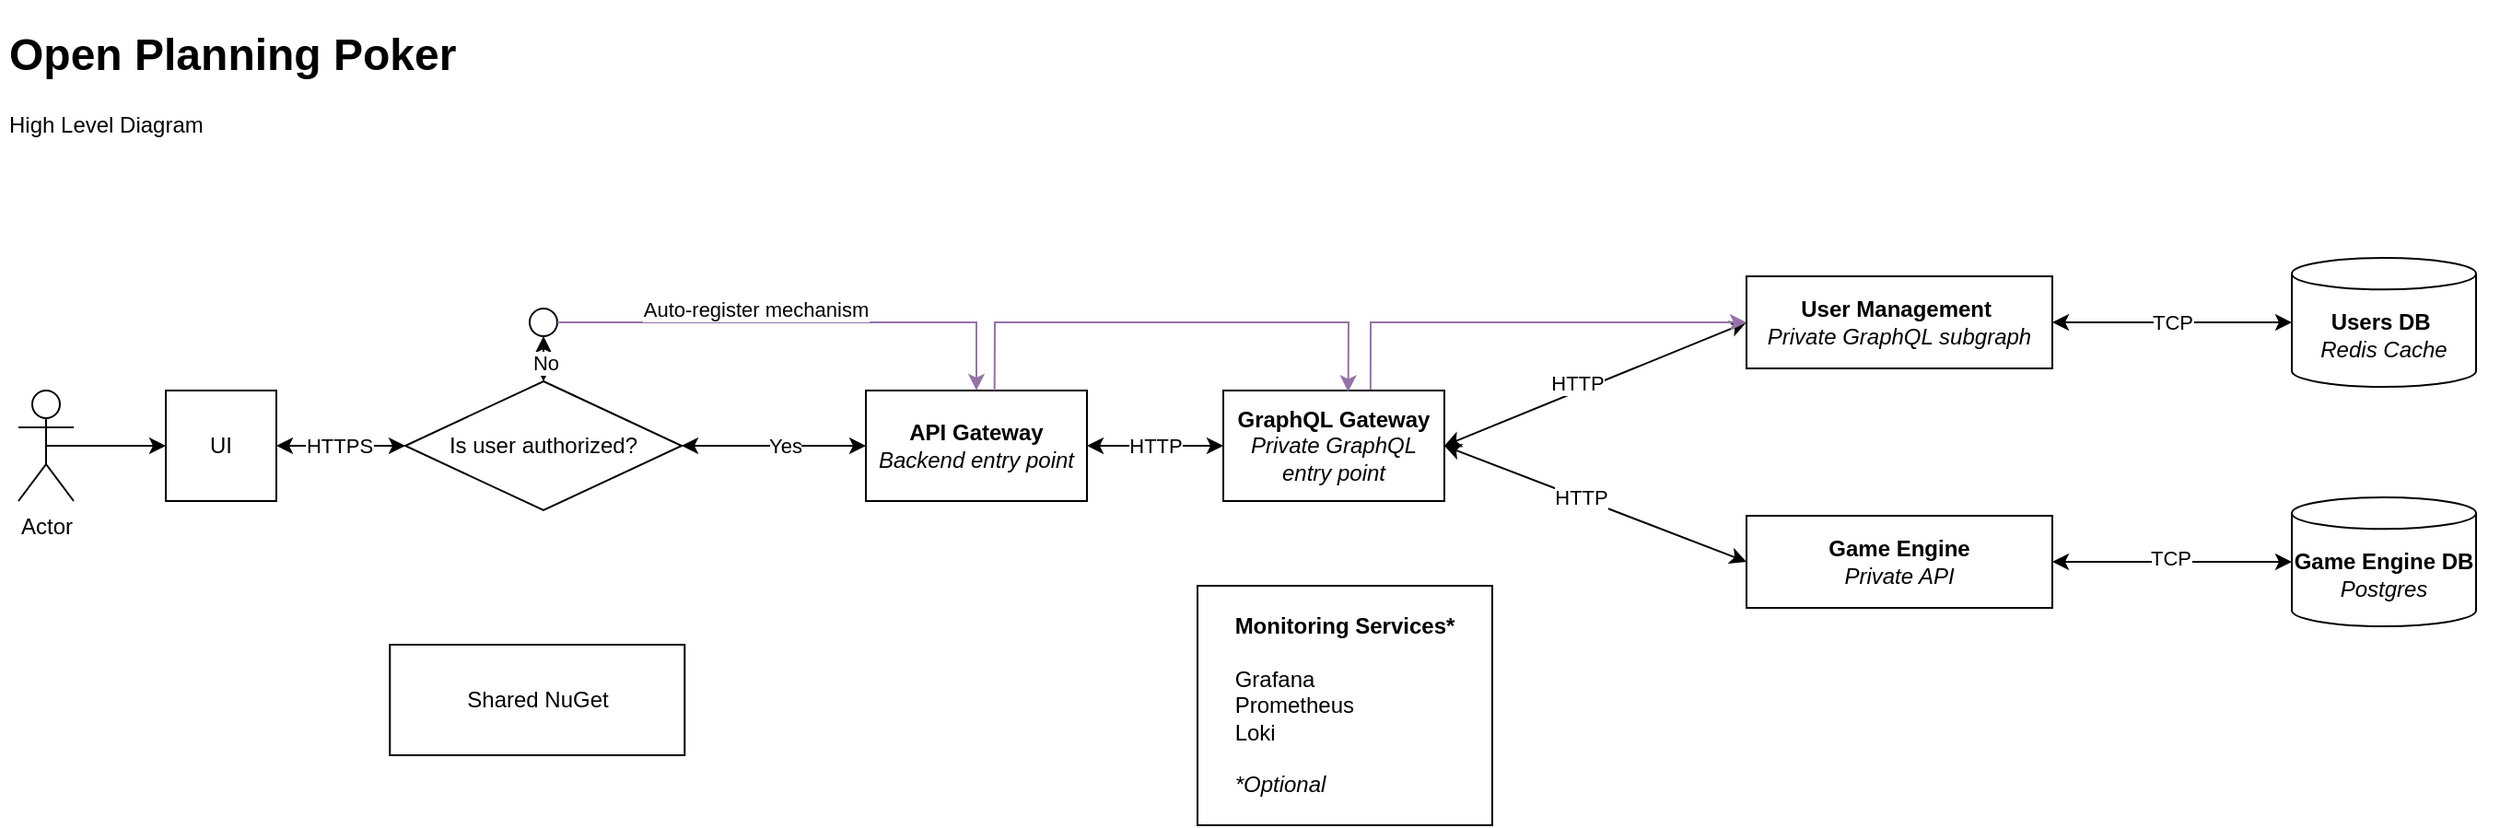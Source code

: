 <mxfile version="26.1.3" pages="2">
  <diagram name="Page-1" id="QhPXg4zBxwWzynY8xCOE">
    <mxGraphModel dx="1537" dy="1403" grid="1" gridSize="10" guides="1" tooltips="1" connect="1" arrows="1" fold="1" page="1" pageScale="1" pageWidth="827" pageHeight="1169" math="0" shadow="0">
      <root>
        <mxCell id="0" />
        <mxCell id="1" parent="0" />
        <mxCell id="imvRir25ofhaOeGn623g-1" value="Actor" style="shape=umlActor;verticalLabelPosition=bottom;verticalAlign=top;html=1;outlineConnect=0;" vertex="1" parent="1">
          <mxGeometry x="30" y="212" width="30" height="60" as="geometry" />
        </mxCell>
        <mxCell id="imvRir25ofhaOeGn623g-2" value="" style="endArrow=classic;html=1;rounded=0;entryX=0;entryY=0.5;entryDx=0;entryDy=0;exitX=0.5;exitY=0.5;exitDx=0;exitDy=0;exitPerimeter=0;" edge="1" parent="1" source="imvRir25ofhaOeGn623g-1" target="imvRir25ofhaOeGn623g-39">
          <mxGeometry width="50" height="50" relative="1" as="geometry">
            <mxPoint x="70" y="242" as="sourcePoint" />
            <mxPoint x="50" y="242" as="targetPoint" />
          </mxGeometry>
        </mxCell>
        <mxCell id="imvRir25ofhaOeGn623g-3" value="Is user authorized?" style="rhombus;whiteSpace=wrap;html=1;" vertex="1" parent="1">
          <mxGeometry x="240" y="207" width="150" height="70" as="geometry" />
        </mxCell>
        <mxCell id="imvRir25ofhaOeGn623g-4" value="" style="endArrow=classic;startArrow=classic;html=1;rounded=0;exitX=0.5;exitY=1;exitDx=0;exitDy=0;entryX=0.5;entryY=0;entryDx=0;entryDy=0;" edge="1" parent="1" source="imvRir25ofhaOeGn623g-19" target="imvRir25ofhaOeGn623g-3">
          <mxGeometry width="50" height="50" relative="1" as="geometry">
            <mxPoint x="315" y="162" as="sourcePoint" />
            <mxPoint x="350" y="190" as="targetPoint" />
          </mxGeometry>
        </mxCell>
        <mxCell id="imvRir25ofhaOeGn623g-5" value="No" style="edgeLabel;html=1;align=center;verticalAlign=middle;resizable=0;points=[];" vertex="1" connectable="0" parent="imvRir25ofhaOeGn623g-4">
          <mxGeometry x="-0.226" y="1" relative="1" as="geometry">
            <mxPoint y="5" as="offset" />
          </mxGeometry>
        </mxCell>
        <mxCell id="imvRir25ofhaOeGn623g-6" value="" style="endArrow=classic;startArrow=classic;html=1;rounded=0;exitX=1;exitY=0.5;exitDx=0;exitDy=0;entryX=0;entryY=0.5;entryDx=0;entryDy=0;" edge="1" parent="1" source="imvRir25ofhaOeGn623g-39" target="imvRir25ofhaOeGn623g-3">
          <mxGeometry width="50" height="50" relative="1" as="geometry">
            <mxPoint x="190" y="242" as="sourcePoint" />
            <mxPoint x="240" y="192" as="targetPoint" />
          </mxGeometry>
        </mxCell>
        <mxCell id="imvRir25ofhaOeGn623g-7" value="HTTPS" style="edgeLabel;html=1;align=center;verticalAlign=middle;resizable=0;points=[];" vertex="1" connectable="0" parent="imvRir25ofhaOeGn623g-6">
          <mxGeometry x="-0.241" y="-3" relative="1" as="geometry">
            <mxPoint x="7" y="-3" as="offset" />
          </mxGeometry>
        </mxCell>
        <mxCell id="imvRir25ofhaOeGn623g-8" value="" style="endArrow=classic;startArrow=classic;html=1;rounded=0;exitX=1;exitY=0.5;exitDx=0;exitDy=0;entryX=0;entryY=0.5;entryDx=0;entryDy=0;" edge="1" parent="1" source="imvRir25ofhaOeGn623g-3" target="imvRir25ofhaOeGn623g-46">
          <mxGeometry width="50" height="50" relative="1" as="geometry">
            <mxPoint x="300" y="282" as="sourcePoint" />
            <mxPoint x="520" y="242" as="targetPoint" />
          </mxGeometry>
        </mxCell>
        <mxCell id="imvRir25ofhaOeGn623g-9" value="Yes" style="edgeLabel;html=1;align=center;verticalAlign=middle;resizable=0;points=[];" vertex="1" connectable="0" parent="imvRir25ofhaOeGn623g-8">
          <mxGeometry x="-0.276" relative="1" as="geometry">
            <mxPoint x="20" as="offset" />
          </mxGeometry>
        </mxCell>
        <mxCell id="imvRir25ofhaOeGn623g-10" value="" style="endArrow=classic;startArrow=classic;html=1;rounded=0;exitX=1;exitY=0.5;exitDx=0;exitDy=0;entryX=0;entryY=0.5;entryDx=0;entryDy=0;" edge="1" parent="1" source="imvRir25ofhaOeGn623g-36" target="imvRir25ofhaOeGn623g-33">
          <mxGeometry width="50" height="50" relative="1" as="geometry">
            <mxPoint x="911" y="242.0" as="sourcePoint" />
            <mxPoint x="941" y="162" as="targetPoint" />
          </mxGeometry>
        </mxCell>
        <mxCell id="imvRir25ofhaOeGn623g-11" value="HTTP" style="edgeLabel;html=1;align=center;verticalAlign=middle;resizable=0;points=[];" vertex="1" connectable="0" parent="imvRir25ofhaOeGn623g-10">
          <mxGeometry x="-0.129" relative="1" as="geometry">
            <mxPoint y="-5" as="offset" />
          </mxGeometry>
        </mxCell>
        <mxCell id="imvRir25ofhaOeGn623g-12" value="" style="endArrow=classic;startArrow=classic;html=1;rounded=0;entryX=0;entryY=0.5;entryDx=0;entryDy=0;exitX=1;exitY=0.5;exitDx=0;exitDy=0;" edge="1" parent="1" source="imvRir25ofhaOeGn623g-36" target="imvRir25ofhaOeGn623g-30">
          <mxGeometry width="50" height="50" relative="1" as="geometry">
            <mxPoint x="911" y="242" as="sourcePoint" />
            <mxPoint x="978" y="177" as="targetPoint" />
          </mxGeometry>
        </mxCell>
        <mxCell id="imvRir25ofhaOeGn623g-13" value="HTTP" style="edgeLabel;html=1;align=center;verticalAlign=middle;resizable=0;points=[];" vertex="1" connectable="0" parent="imvRir25ofhaOeGn623g-12">
          <mxGeometry x="-0.132" relative="1" as="geometry">
            <mxPoint x="3" as="offset" />
          </mxGeometry>
        </mxCell>
        <mxCell id="imvRir25ofhaOeGn623g-14" value="" style="endArrow=classic;startArrow=classic;html=1;rounded=0;exitX=1;exitY=0.5;exitDx=0;exitDy=0;entryX=0;entryY=0.5;entryDx=0;entryDy=0;entryPerimeter=0;" edge="1" parent="1" source="imvRir25ofhaOeGn623g-33" target="imvRir25ofhaOeGn623g-24">
          <mxGeometry width="50" height="50" relative="1" as="geometry">
            <mxPoint x="1104" y="180" as="sourcePoint" />
            <mxPoint x="1144" y="175" as="targetPoint" />
          </mxGeometry>
        </mxCell>
        <mxCell id="imvRir25ofhaOeGn623g-15" value="TCP" style="edgeLabel;html=1;align=center;verticalAlign=middle;resizable=0;points=[];" vertex="1" connectable="0" parent="imvRir25ofhaOeGn623g-14">
          <mxGeometry x="0.003" relative="1" as="geometry">
            <mxPoint as="offset" />
          </mxGeometry>
        </mxCell>
        <mxCell id="imvRir25ofhaOeGn623g-16" value="" style="endArrow=classic;startArrow=classic;html=1;rounded=0;exitX=1;exitY=0.5;exitDx=0;exitDy=0;entryX=0;entryY=0.5;entryDx=0;entryDy=0;entryPerimeter=0;" edge="1" parent="1" source="imvRir25ofhaOeGn623g-30" target="imvRir25ofhaOeGn623g-27">
          <mxGeometry width="50" height="50" relative="1" as="geometry">
            <mxPoint x="1028" y="145.0" as="sourcePoint" />
            <mxPoint x="1020" y="170.0" as="targetPoint" />
          </mxGeometry>
        </mxCell>
        <mxCell id="imvRir25ofhaOeGn623g-17" value="TCP" style="edgeLabel;html=1;align=center;verticalAlign=middle;resizable=0;points=[];" vertex="1" connectable="0" parent="imvRir25ofhaOeGn623g-16">
          <mxGeometry x="-0.015" y="2" relative="1" as="geometry">
            <mxPoint as="offset" />
          </mxGeometry>
        </mxCell>
        <mxCell id="imvRir25ofhaOeGn623g-18" value="&lt;h1&gt;Open Planning Poker&lt;/h1&gt;&lt;p&gt;High Level Diagram&lt;/p&gt;" style="text;html=1;strokeColor=none;fillColor=none;spacing=5;spacingTop=-20;whiteSpace=wrap;overflow=hidden;rounded=0;" vertex="1" parent="1">
          <mxGeometry x="20" y="10" width="280" height="120" as="geometry" />
        </mxCell>
        <mxCell id="imvRir25ofhaOeGn623g-19" value="" style="ellipse;whiteSpace=wrap;html=1;aspect=fixed;" vertex="1" parent="1">
          <mxGeometry x="307.5" y="167.5" width="15" height="15" as="geometry" />
        </mxCell>
        <mxCell id="imvRir25ofhaOeGn623g-20" value="" style="endArrow=classic;html=1;rounded=0;exitX=1;exitY=0.5;exitDx=0;exitDy=0;fillColor=#e1d5e7;strokeColor=#9673a6;entryX=0.5;entryY=0;entryDx=0;entryDy=0;" edge="1" parent="1" source="imvRir25ofhaOeGn623g-19" target="imvRir25ofhaOeGn623g-46">
          <mxGeometry width="50" height="50" relative="1" as="geometry">
            <mxPoint x="730" y="220" as="sourcePoint" />
            <mxPoint x="580" y="210" as="targetPoint" />
            <Array as="points">
              <mxPoint x="550" y="175" />
            </Array>
          </mxGeometry>
        </mxCell>
        <mxCell id="imvRir25ofhaOeGn623g-21" value="Auto-register mechanism" style="edgeLabel;html=1;align=center;verticalAlign=middle;resizable=0;points=[];" vertex="1" connectable="0" parent="imvRir25ofhaOeGn623g-20">
          <mxGeometry x="-0.439" relative="1" as="geometry">
            <mxPoint x="33" y="-7" as="offset" />
          </mxGeometry>
        </mxCell>
        <mxCell id="imvRir25ofhaOeGn623g-22" value="" style="endArrow=classic;html=1;rounded=0;entryX=0;entryY=0.5;entryDx=0;entryDy=0;exitX=0.666;exitY=-0.003;exitDx=0;exitDy=0;exitPerimeter=0;fillColor=#e1d5e7;strokeColor=#9673a6;" edge="1" parent="1" source="imvRir25ofhaOeGn623g-36" target="imvRir25ofhaOeGn623g-33">
          <mxGeometry width="50" height="50" relative="1" as="geometry">
            <mxPoint x="764" y="207" as="sourcePoint" />
            <mxPoint x="968" y="182" as="targetPoint" />
            <Array as="points">
              <mxPoint x="764" y="175" />
            </Array>
          </mxGeometry>
        </mxCell>
        <mxCell id="imvRir25ofhaOeGn623g-23" value="" style="group" vertex="1" connectable="0" parent="1">
          <mxGeometry x="1264" y="140" width="112" height="70" as="geometry" />
        </mxCell>
        <mxCell id="imvRir25ofhaOeGn623g-24" value="&lt;b&gt;Users DB&amp;nbsp;&lt;br&gt;&lt;/b&gt;&lt;i&gt;Redis Cache&lt;/i&gt;" style="shape=cylinder3;whiteSpace=wrap;html=1;boundedLbl=1;backgroundOutline=1;size=8.582;" vertex="1" parent="imvRir25ofhaOeGn623g-23">
          <mxGeometry width="100" height="70" as="geometry" />
        </mxCell>
        <mxCell id="imvRir25ofhaOeGn623g-25" value="" style="shape=image;verticalLabelPosition=bottom;labelBackgroundColor=default;verticalAlign=top;aspect=fixed;imageAspect=0;image=https://cdn.icon-icons.com/icons2/2407/PNG/512/docker_icon_146192.png;" vertex="1" parent="imvRir25ofhaOeGn623g-23">
          <mxGeometry x="90" y="48" width="22" height="22" as="geometry" />
        </mxCell>
        <mxCell id="imvRir25ofhaOeGn623g-26" value="" style="group" vertex="1" connectable="0" parent="1">
          <mxGeometry x="1264" y="270" width="112" height="70" as="geometry" />
        </mxCell>
        <mxCell id="imvRir25ofhaOeGn623g-27" value="&lt;b&gt;Game Engine DB&lt;br&gt;&lt;/b&gt;&lt;i&gt;Postgres&lt;/i&gt;" style="shape=cylinder3;whiteSpace=wrap;html=1;boundedLbl=1;backgroundOutline=1;size=8.582;" vertex="1" parent="imvRir25ofhaOeGn623g-26">
          <mxGeometry width="100" height="70" as="geometry" />
        </mxCell>
        <mxCell id="imvRir25ofhaOeGn623g-28" value="" style="shape=image;verticalLabelPosition=bottom;labelBackgroundColor=default;verticalAlign=top;aspect=fixed;imageAspect=0;image=https://cdn.icon-icons.com/icons2/2407/PNG/512/docker_icon_146192.png;" vertex="1" parent="imvRir25ofhaOeGn623g-26">
          <mxGeometry x="90" y="48" width="22" height="22" as="geometry" />
        </mxCell>
        <mxCell id="imvRir25ofhaOeGn623g-29" value="" style="group" vertex="1" connectable="0" parent="1">
          <mxGeometry x="968" y="280" width="178" height="60" as="geometry" />
        </mxCell>
        <mxCell id="imvRir25ofhaOeGn623g-30" value="&lt;b&gt;Game Engine&lt;br&gt;&lt;/b&gt;&lt;i style=&quot;border-color: var(--border-color);&quot;&gt;Private API&lt;/i&gt;" style="rounded=0;whiteSpace=wrap;html=1;" vertex="1" parent="imvRir25ofhaOeGn623g-29">
          <mxGeometry width="166" height="50" as="geometry" />
        </mxCell>
        <mxCell id="imvRir25ofhaOeGn623g-31" value="" style="shape=image;verticalLabelPosition=bottom;labelBackgroundColor=default;verticalAlign=top;aspect=fixed;imageAspect=0;image=https://cdn.icon-icons.com/icons2/2407/PNG/512/docker_icon_146192.png;" vertex="1" parent="imvRir25ofhaOeGn623g-29">
          <mxGeometry x="156" y="38" width="22" height="22" as="geometry" />
        </mxCell>
        <mxCell id="imvRir25ofhaOeGn623g-32" value="" style="group" vertex="1" connectable="0" parent="1">
          <mxGeometry x="968" y="150" width="178" height="60" as="geometry" />
        </mxCell>
        <mxCell id="imvRir25ofhaOeGn623g-33" value="&lt;b&gt;User Management&amp;nbsp;&lt;br&gt;&lt;/b&gt;&lt;i style=&quot;border-color: var(--border-color);&quot;&gt;Private GraphQL subgraph&lt;/i&gt;" style="rounded=0;whiteSpace=wrap;html=1;" vertex="1" parent="imvRir25ofhaOeGn623g-32">
          <mxGeometry width="166" height="50" as="geometry" />
        </mxCell>
        <mxCell id="imvRir25ofhaOeGn623g-34" value="" style="shape=image;verticalLabelPosition=bottom;labelBackgroundColor=default;verticalAlign=top;aspect=fixed;imageAspect=0;image=https://cdn.icon-icons.com/icons2/2407/PNG/512/docker_icon_146192.png;" vertex="1" parent="imvRir25ofhaOeGn623g-32">
          <mxGeometry x="156" y="38" width="22" height="22" as="geometry" />
        </mxCell>
        <mxCell id="imvRir25ofhaOeGn623g-35" value="" style="group" vertex="1" connectable="0" parent="1">
          <mxGeometry x="684" y="212" width="132" height="70" as="geometry" />
        </mxCell>
        <mxCell id="imvRir25ofhaOeGn623g-36" value="&lt;b&gt;GraphQL Gateway&lt;/b&gt;&lt;div&gt;&lt;i&gt;Private GraphQL entry point&lt;/i&gt;&lt;/div&gt;" style="rounded=0;whiteSpace=wrap;html=1;" vertex="1" parent="imvRir25ofhaOeGn623g-35">
          <mxGeometry width="120" height="60" as="geometry" />
        </mxCell>
        <mxCell id="imvRir25ofhaOeGn623g-37" value="" style="shape=image;verticalLabelPosition=bottom;labelBackgroundColor=default;verticalAlign=top;aspect=fixed;imageAspect=0;image=https://cdn.icon-icons.com/icons2/2407/PNG/512/docker_icon_146192.png;" vertex="1" parent="imvRir25ofhaOeGn623g-35">
          <mxGeometry x="110" y="48" width="22" height="22" as="geometry" />
        </mxCell>
        <mxCell id="imvRir25ofhaOeGn623g-38" value="" style="group" vertex="1" connectable="0" parent="1">
          <mxGeometry x="110" y="212" width="72" height="70" as="geometry" />
        </mxCell>
        <mxCell id="imvRir25ofhaOeGn623g-39" value="UI" style="rounded=0;whiteSpace=wrap;html=1;" vertex="1" parent="imvRir25ofhaOeGn623g-38">
          <mxGeometry width="60" height="60" as="geometry" />
        </mxCell>
        <mxCell id="imvRir25ofhaOeGn623g-40" value="" style="shape=image;verticalLabelPosition=bottom;labelBackgroundColor=default;verticalAlign=top;aspect=fixed;imageAspect=0;image=https://cdn.icon-icons.com/icons2/2407/PNG/512/docker_icon_146192.png;" vertex="1" parent="imvRir25ofhaOeGn623g-38">
          <mxGeometry x="50" y="48" width="22" height="22" as="geometry" />
        </mxCell>
        <mxCell id="imvRir25ofhaOeGn623g-41" value="&lt;b&gt;Monitoring Services*&lt;/b&gt;&lt;div&gt;&lt;br&gt;&lt;/div&gt;&lt;div style=&quot;text-align: left;&quot;&gt;Grafana&lt;/div&gt;&lt;div style=&quot;text-align: left;&quot;&gt;Prometheus&lt;/div&gt;&lt;div style=&quot;text-align: left;&quot;&gt;Loki&lt;/div&gt;&lt;div&gt;&lt;br&gt;&lt;/div&gt;&lt;div style=&quot;text-align: left;&quot;&gt;&lt;i&gt;*Optional&lt;/i&gt;&lt;/div&gt;" style="rounded=0;whiteSpace=wrap;html=1;" vertex="1" parent="1">
          <mxGeometry x="670" y="318" width="160" height="130" as="geometry" />
        </mxCell>
        <mxCell id="imvRir25ofhaOeGn623g-42" value="" style="group" vertex="1" connectable="0" parent="1">
          <mxGeometry x="231.63" y="350" width="166.735" height="65.999" as="geometry" />
        </mxCell>
        <mxCell id="imvRir25ofhaOeGn623g-43" value="Shared NuGet" style="rounded=0;whiteSpace=wrap;html=1;" vertex="1" parent="imvRir25ofhaOeGn623g-42">
          <mxGeometry width="160" height="60" as="geometry" />
        </mxCell>
        <mxCell id="imvRir25ofhaOeGn623g-44" value="" style="shape=image;verticalLabelPosition=bottom;labelBackgroundColor=default;verticalAlign=top;aspect=fixed;imageAspect=0;image=https://upload.wikimedia.org/wikipedia/commons/2/25/NuGet_project_logo.svg;" vertex="1" parent="imvRir25ofhaOeGn623g-42">
          <mxGeometry x="147.846" y="47.11" width="18.889" height="18.889" as="geometry" />
        </mxCell>
        <mxCell id="imvRir25ofhaOeGn623g-45" value="" style="group" vertex="1" connectable="0" parent="1">
          <mxGeometry x="490" y="212" width="132" height="70" as="geometry" />
        </mxCell>
        <mxCell id="imvRir25ofhaOeGn623g-46" value="&lt;b&gt;API Gateway&lt;/b&gt;&lt;div&gt;&lt;i&gt;Backend entry point&lt;/i&gt;&lt;/div&gt;" style="rounded=0;whiteSpace=wrap;html=1;" vertex="1" parent="imvRir25ofhaOeGn623g-45">
          <mxGeometry width="120" height="60" as="geometry" />
        </mxCell>
        <mxCell id="imvRir25ofhaOeGn623g-47" value="" style="shape=image;verticalLabelPosition=bottom;labelBackgroundColor=default;verticalAlign=top;aspect=fixed;imageAspect=0;image=https://cdn.icon-icons.com/icons2/2407/PNG/512/docker_icon_146192.png;" vertex="1" parent="imvRir25ofhaOeGn623g-45">
          <mxGeometry x="110" y="48" width="22" height="22" as="geometry" />
        </mxCell>
        <mxCell id="imvRir25ofhaOeGn623g-48" value="" style="endArrow=classic;startArrow=classic;html=1;rounded=0;entryX=0;entryY=0.5;entryDx=0;entryDy=0;exitX=1;exitY=0.5;exitDx=0;exitDy=0;" edge="1" parent="1" source="imvRir25ofhaOeGn623g-46" target="imvRir25ofhaOeGn623g-36">
          <mxGeometry width="50" height="50" relative="1" as="geometry">
            <mxPoint x="490" y="450" as="sourcePoint" />
            <mxPoint x="540" y="400" as="targetPoint" />
          </mxGeometry>
        </mxCell>
        <mxCell id="imvRir25ofhaOeGn623g-49" value="HTTP" style="edgeLabel;html=1;align=center;verticalAlign=middle;resizable=0;points=[];" vertex="1" connectable="0" parent="imvRir25ofhaOeGn623g-48">
          <mxGeometry x="-0.116" relative="1" as="geometry">
            <mxPoint x="4" as="offset" />
          </mxGeometry>
        </mxCell>
        <mxCell id="imvRir25ofhaOeGn623g-50" value="" style="endArrow=classic;html=1;rounded=0;entryX=0.565;entryY=0.012;entryDx=0;entryDy=0;exitX=0.582;exitY=0.003;exitDx=0;exitDy=0;exitPerimeter=0;fillColor=#e1d5e7;strokeColor=#9673a6;entryPerimeter=0;" edge="1" parent="1" source="imvRir25ofhaOeGn623g-46" target="imvRir25ofhaOeGn623g-36">
          <mxGeometry width="50" height="50" relative="1" as="geometry">
            <mxPoint x="550" y="212" as="sourcePoint" />
            <mxPoint x="754" y="175" as="targetPoint" />
            <Array as="points">
              <mxPoint x="560" y="175" />
              <mxPoint x="752" y="175" />
            </Array>
          </mxGeometry>
        </mxCell>
      </root>
    </mxGraphModel>
  </diagram>
  <diagram id="uBF8NLbsqAKeK7qGw1PP" name="Page-2">
    <mxGraphModel dx="1674" dy="1456" grid="1" gridSize="10" guides="1" tooltips="1" connect="1" arrows="1" fold="1" page="1" pageScale="1" pageWidth="827" pageHeight="1169" math="0" shadow="0">
      <root>
        <mxCell id="0" />
        <mxCell id="1" parent="0" />
        <mxCell id="RWCcggUve2cVOo-t4roS-1" value="Корисник" style="shape=umlActor;verticalLabelPosition=bottom;verticalAlign=top;html=1;outlineConnect=0;" vertex="1" parent="1">
          <mxGeometry x="30" y="212" width="30" height="60" as="geometry" />
        </mxCell>
        <mxCell id="RWCcggUve2cVOo-t4roS-2" value="" style="endArrow=classic;html=1;rounded=0;entryX=0;entryY=0.5;entryDx=0;entryDy=0;exitX=0.5;exitY=0.5;exitDx=0;exitDy=0;exitPerimeter=0;" edge="1" parent="1" source="RWCcggUve2cVOo-t4roS-1" target="RWCcggUve2cVOo-t4roS-39">
          <mxGeometry width="50" height="50" relative="1" as="geometry">
            <mxPoint x="70" y="242" as="sourcePoint" />
            <mxPoint x="50" y="242" as="targetPoint" />
          </mxGeometry>
        </mxCell>
        <mxCell id="RWCcggUve2cVOo-t4roS-3" value="Приступ дозвољен?" style="rhombus;whiteSpace=wrap;html=1;" vertex="1" parent="1">
          <mxGeometry x="240" y="207" width="150" height="70" as="geometry" />
        </mxCell>
        <mxCell id="RWCcggUve2cVOo-t4roS-4" value="" style="endArrow=classic;startArrow=classic;html=1;rounded=0;exitX=0.5;exitY=1;exitDx=0;exitDy=0;entryX=0.5;entryY=0;entryDx=0;entryDy=0;" edge="1" parent="1" source="RWCcggUve2cVOo-t4roS-19" target="RWCcggUve2cVOo-t4roS-3">
          <mxGeometry width="50" height="50" relative="1" as="geometry">
            <mxPoint x="315" y="162" as="sourcePoint" />
            <mxPoint x="350" y="190" as="targetPoint" />
          </mxGeometry>
        </mxCell>
        <mxCell id="RWCcggUve2cVOo-t4roS-5" value="Не" style="edgeLabel;html=1;align=center;verticalAlign=middle;resizable=0;points=[];" vertex="1" connectable="0" parent="RWCcggUve2cVOo-t4roS-4">
          <mxGeometry x="-0.226" y="1" relative="1" as="geometry">
            <mxPoint y="5" as="offset" />
          </mxGeometry>
        </mxCell>
        <mxCell id="RWCcggUve2cVOo-t4roS-6" value="" style="endArrow=classic;startArrow=classic;html=1;rounded=0;exitX=1;exitY=0.5;exitDx=0;exitDy=0;entryX=0;entryY=0.5;entryDx=0;entryDy=0;" edge="1" parent="1" source="RWCcggUve2cVOo-t4roS-39" target="RWCcggUve2cVOo-t4roS-3">
          <mxGeometry width="50" height="50" relative="1" as="geometry">
            <mxPoint x="190" y="242" as="sourcePoint" />
            <mxPoint x="240" y="192" as="targetPoint" />
          </mxGeometry>
        </mxCell>
        <mxCell id="RWCcggUve2cVOo-t4roS-7" value="HTTPS" style="edgeLabel;html=1;align=center;verticalAlign=middle;resizable=0;points=[];" vertex="1" connectable="0" parent="RWCcggUve2cVOo-t4roS-6">
          <mxGeometry x="-0.241" y="-3" relative="1" as="geometry">
            <mxPoint x="7" y="-3" as="offset" />
          </mxGeometry>
        </mxCell>
        <mxCell id="RWCcggUve2cVOo-t4roS-8" value="" style="endArrow=classic;startArrow=classic;html=1;rounded=0;exitX=1;exitY=0.5;exitDx=0;exitDy=0;entryX=0;entryY=0.5;entryDx=0;entryDy=0;" edge="1" parent="1" source="RWCcggUve2cVOo-t4roS-3" target="RWCcggUve2cVOo-t4roS-46">
          <mxGeometry width="50" height="50" relative="1" as="geometry">
            <mxPoint x="300" y="282" as="sourcePoint" />
            <mxPoint x="520" y="242" as="targetPoint" />
          </mxGeometry>
        </mxCell>
        <mxCell id="RWCcggUve2cVOo-t4roS-9" value="Да" style="edgeLabel;html=1;align=center;verticalAlign=middle;resizable=0;points=[];" vertex="1" connectable="0" parent="RWCcggUve2cVOo-t4roS-8">
          <mxGeometry x="-0.276" relative="1" as="geometry">
            <mxPoint x="20" as="offset" />
          </mxGeometry>
        </mxCell>
        <mxCell id="RWCcggUve2cVOo-t4roS-10" value="" style="endArrow=classic;startArrow=classic;html=1;rounded=0;exitX=1;exitY=0.5;exitDx=0;exitDy=0;entryX=0;entryY=0.5;entryDx=0;entryDy=0;" edge="1" parent="1" source="RWCcggUve2cVOo-t4roS-36" target="RWCcggUve2cVOo-t4roS-33">
          <mxGeometry width="50" height="50" relative="1" as="geometry">
            <mxPoint x="911" y="242.0" as="sourcePoint" />
            <mxPoint x="941" y="162" as="targetPoint" />
          </mxGeometry>
        </mxCell>
        <mxCell id="RWCcggUve2cVOo-t4roS-11" value="HTTP" style="edgeLabel;html=1;align=center;verticalAlign=middle;resizable=0;points=[];" vertex="1" connectable="0" parent="RWCcggUve2cVOo-t4roS-10">
          <mxGeometry x="-0.129" relative="1" as="geometry">
            <mxPoint y="-5" as="offset" />
          </mxGeometry>
        </mxCell>
        <mxCell id="RWCcggUve2cVOo-t4roS-12" value="" style="endArrow=classic;startArrow=classic;html=1;rounded=0;entryX=0;entryY=0.5;entryDx=0;entryDy=0;exitX=1;exitY=0.5;exitDx=0;exitDy=0;" edge="1" parent="1" source="RWCcggUve2cVOo-t4roS-36" target="RWCcggUve2cVOo-t4roS-30">
          <mxGeometry width="50" height="50" relative="1" as="geometry">
            <mxPoint x="911" y="242" as="sourcePoint" />
            <mxPoint x="978" y="177" as="targetPoint" />
          </mxGeometry>
        </mxCell>
        <mxCell id="RWCcggUve2cVOo-t4roS-13" value="HTTP" style="edgeLabel;html=1;align=center;verticalAlign=middle;resizable=0;points=[];" vertex="1" connectable="0" parent="RWCcggUve2cVOo-t4roS-12">
          <mxGeometry x="-0.132" relative="1" as="geometry">
            <mxPoint x="3" as="offset" />
          </mxGeometry>
        </mxCell>
        <mxCell id="RWCcggUve2cVOo-t4roS-14" value="" style="endArrow=classic;startArrow=classic;html=1;rounded=0;exitX=1;exitY=0.5;exitDx=0;exitDy=0;entryX=0;entryY=0.5;entryDx=0;entryDy=0;entryPerimeter=0;" edge="1" parent="1" source="RWCcggUve2cVOo-t4roS-33" target="RWCcggUve2cVOo-t4roS-24">
          <mxGeometry width="50" height="50" relative="1" as="geometry">
            <mxPoint x="1104" y="180" as="sourcePoint" />
            <mxPoint x="1144" y="175" as="targetPoint" />
          </mxGeometry>
        </mxCell>
        <mxCell id="RWCcggUve2cVOo-t4roS-15" value="TCP" style="edgeLabel;html=1;align=center;verticalAlign=middle;resizable=0;points=[];" vertex="1" connectable="0" parent="RWCcggUve2cVOo-t4roS-14">
          <mxGeometry x="0.003" relative="1" as="geometry">
            <mxPoint as="offset" />
          </mxGeometry>
        </mxCell>
        <mxCell id="RWCcggUve2cVOo-t4roS-16" value="" style="endArrow=classic;startArrow=classic;html=1;rounded=0;exitX=1;exitY=0.5;exitDx=0;exitDy=0;entryX=0;entryY=0.5;entryDx=0;entryDy=0;entryPerimeter=0;" edge="1" parent="1" source="RWCcggUve2cVOo-t4roS-30" target="RWCcggUve2cVOo-t4roS-27">
          <mxGeometry width="50" height="50" relative="1" as="geometry">
            <mxPoint x="1028" y="145.0" as="sourcePoint" />
            <mxPoint x="1020" y="170.0" as="targetPoint" />
          </mxGeometry>
        </mxCell>
        <mxCell id="RWCcggUve2cVOo-t4roS-17" value="TCP" style="edgeLabel;html=1;align=center;verticalAlign=middle;resizable=0;points=[];" vertex="1" connectable="0" parent="RWCcggUve2cVOo-t4roS-16">
          <mxGeometry x="-0.015" y="2" relative="1" as="geometry">
            <mxPoint as="offset" />
          </mxGeometry>
        </mxCell>
        <mxCell id="RWCcggUve2cVOo-t4roS-18" value="&lt;h1&gt;Open Planning Poker&lt;/h1&gt;&lt;p&gt;Дијаграм високог нивоа&lt;/p&gt;" style="text;html=1;strokeColor=none;fillColor=none;spacing=5;spacingTop=-20;whiteSpace=wrap;overflow=hidden;rounded=0;" vertex="1" parent="1">
          <mxGeometry x="20" y="10" width="280" height="120" as="geometry" />
        </mxCell>
        <mxCell id="RWCcggUve2cVOo-t4roS-19" value="" style="ellipse;whiteSpace=wrap;html=1;aspect=fixed;" vertex="1" parent="1">
          <mxGeometry x="307.5" y="167.5" width="15" height="15" as="geometry" />
        </mxCell>
        <mxCell id="RWCcggUve2cVOo-t4roS-20" value="" style="endArrow=classic;html=1;rounded=0;exitX=1;exitY=0.5;exitDx=0;exitDy=0;fillColor=#e1d5e7;strokeColor=#9673a6;entryX=0.5;entryY=0;entryDx=0;entryDy=0;" edge="1" parent="1" source="RWCcggUve2cVOo-t4roS-19" target="RWCcggUve2cVOo-t4roS-46">
          <mxGeometry width="50" height="50" relative="1" as="geometry">
            <mxPoint x="730" y="220" as="sourcePoint" />
            <mxPoint x="580" y="210" as="targetPoint" />
            <Array as="points">
              <mxPoint x="550" y="175" />
            </Array>
          </mxGeometry>
        </mxCell>
        <mxCell id="RWCcggUve2cVOo-t4roS-21" value="Механизам аутоматске регистрације" style="edgeLabel;html=1;align=center;verticalAlign=middle;resizable=0;points=[];" vertex="1" connectable="0" parent="RWCcggUve2cVOo-t4roS-20">
          <mxGeometry x="-0.439" relative="1" as="geometry">
            <mxPoint x="43" y="-7" as="offset" />
          </mxGeometry>
        </mxCell>
        <mxCell id="RWCcggUve2cVOo-t4roS-22" value="" style="endArrow=classic;html=1;rounded=0;entryX=0;entryY=0.5;entryDx=0;entryDy=0;exitX=0.666;exitY=-0.003;exitDx=0;exitDy=0;exitPerimeter=0;fillColor=#e1d5e7;strokeColor=#9673a6;" edge="1" parent="1" source="RWCcggUve2cVOo-t4roS-36" target="RWCcggUve2cVOo-t4roS-33">
          <mxGeometry width="50" height="50" relative="1" as="geometry">
            <mxPoint x="764" y="207" as="sourcePoint" />
            <mxPoint x="968" y="182" as="targetPoint" />
            <Array as="points">
              <mxPoint x="764" y="175" />
            </Array>
          </mxGeometry>
        </mxCell>
        <mxCell id="RWCcggUve2cVOo-t4roS-23" value="" style="group" vertex="1" connectable="0" parent="1">
          <mxGeometry x="1264" y="140" width="112" height="70" as="geometry" />
        </mxCell>
        <mxCell id="RWCcggUve2cVOo-t4roS-24" value="&lt;b&gt;Корисничка база подата&lt;/b&gt;&lt;div&gt;&lt;i&gt;Redis Кеш&lt;/i&gt;&lt;/div&gt;" style="shape=cylinder3;whiteSpace=wrap;html=1;boundedLbl=1;backgroundOutline=1;size=8.582;" vertex="1" parent="RWCcggUve2cVOo-t4roS-23">
          <mxGeometry width="100" height="70" as="geometry" />
        </mxCell>
        <mxCell id="RWCcggUve2cVOo-t4roS-25" value="" style="shape=image;verticalLabelPosition=bottom;labelBackgroundColor=default;verticalAlign=top;aspect=fixed;imageAspect=0;image=https://cdn.icon-icons.com/icons2/2407/PNG/512/docker_icon_146192.png;" vertex="1" parent="RWCcggUve2cVOo-t4roS-23">
          <mxGeometry x="90" y="48" width="22" height="22" as="geometry" />
        </mxCell>
        <mxCell id="RWCcggUve2cVOo-t4roS-26" value="" style="group" vertex="1" connectable="0" parent="1">
          <mxGeometry x="1264" y="270" width="112" height="70" as="geometry" />
        </mxCell>
        <mxCell id="RWCcggUve2cVOo-t4roS-27" value="&lt;b&gt;База игре&lt;/b&gt;&lt;div&gt;&lt;i&gt;Postgres&lt;/i&gt;&lt;/div&gt;" style="shape=cylinder3;whiteSpace=wrap;html=1;boundedLbl=1;backgroundOutline=1;size=8.582;" vertex="1" parent="RWCcggUve2cVOo-t4roS-26">
          <mxGeometry width="100" height="70" as="geometry" />
        </mxCell>
        <mxCell id="RWCcggUve2cVOo-t4roS-28" value="" style="shape=image;verticalLabelPosition=bottom;labelBackgroundColor=default;verticalAlign=top;aspect=fixed;imageAspect=0;image=https://cdn.icon-icons.com/icons2/2407/PNG/512/docker_icon_146192.png;" vertex="1" parent="RWCcggUve2cVOo-t4roS-26">
          <mxGeometry x="90" y="48" width="22" height="22" as="geometry" />
        </mxCell>
        <mxCell id="RWCcggUve2cVOo-t4roS-29" value="" style="group" vertex="1" connectable="0" parent="1">
          <mxGeometry x="968" y="280" width="178" height="60" as="geometry" />
        </mxCell>
        <mxCell id="RWCcggUve2cVOo-t4roS-30" value="&lt;span style=&quot;border-color: var(--border-color);&quot;&gt;&lt;b&gt;Сервис механизма игре&lt;/b&gt;&lt;/span&gt;&lt;div&gt;&lt;i style=&quot;border-color: var(--border-color);&quot;&gt;Приватни АПИ&lt;/i&gt;&lt;/div&gt;" style="rounded=0;whiteSpace=wrap;html=1;" vertex="1" parent="RWCcggUve2cVOo-t4roS-29">
          <mxGeometry width="166" height="50" as="geometry" />
        </mxCell>
        <mxCell id="RWCcggUve2cVOo-t4roS-31" value="" style="shape=image;verticalLabelPosition=bottom;labelBackgroundColor=default;verticalAlign=top;aspect=fixed;imageAspect=0;image=https://cdn.icon-icons.com/icons2/2407/PNG/512/docker_icon_146192.png;" vertex="1" parent="RWCcggUve2cVOo-t4roS-29">
          <mxGeometry x="156" y="38" width="22" height="22" as="geometry" />
        </mxCell>
        <mxCell id="RWCcggUve2cVOo-t4roS-32" value="" style="group" vertex="1" connectable="0" parent="1">
          <mxGeometry x="968" y="150" width="178" height="60" as="geometry" />
        </mxCell>
        <mxCell id="RWCcggUve2cVOo-t4roS-33" value="&lt;span style=&quot;border-color: var(--border-color);&quot;&gt;&lt;b&gt;Сервис управљања корисницима&lt;/b&gt;&lt;/span&gt;&lt;div&gt;&lt;i style=&quot;border-color: var(--border-color);&quot;&gt;Приватни GraphQL подграф&lt;/i&gt;&lt;/div&gt;" style="rounded=0;whiteSpace=wrap;html=1;" vertex="1" parent="RWCcggUve2cVOo-t4roS-32">
          <mxGeometry width="166" height="50" as="geometry" />
        </mxCell>
        <mxCell id="RWCcggUve2cVOo-t4roS-34" value="" style="shape=image;verticalLabelPosition=bottom;labelBackgroundColor=default;verticalAlign=top;aspect=fixed;imageAspect=0;image=https://cdn.icon-icons.com/icons2/2407/PNG/512/docker_icon_146192.png;" vertex="1" parent="RWCcggUve2cVOo-t4roS-32">
          <mxGeometry x="156" y="38" width="22" height="22" as="geometry" />
        </mxCell>
        <mxCell id="RWCcggUve2cVOo-t4roS-35" value="" style="group" vertex="1" connectable="0" parent="1">
          <mxGeometry x="684" y="212" width="132" height="70" as="geometry" />
        </mxCell>
        <mxCell id="RWCcggUve2cVOo-t4roS-36" value="&lt;b&gt;GraphQL Мрежни пролаз&lt;/b&gt;&lt;div&gt;&lt;i&gt;Приватна GraphQL улазна тачка&lt;/i&gt;&lt;/div&gt;" style="rounded=0;whiteSpace=wrap;html=1;" vertex="1" parent="RWCcggUve2cVOo-t4roS-35">
          <mxGeometry width="120" height="60" as="geometry" />
        </mxCell>
        <mxCell id="RWCcggUve2cVOo-t4roS-37" value="" style="shape=image;verticalLabelPosition=bottom;labelBackgroundColor=default;verticalAlign=top;aspect=fixed;imageAspect=0;image=https://cdn.icon-icons.com/icons2/2407/PNG/512/docker_icon_146192.png;" vertex="1" parent="RWCcggUve2cVOo-t4roS-35">
          <mxGeometry x="110" y="48" width="22" height="22" as="geometry" />
        </mxCell>
        <mxCell id="RWCcggUve2cVOo-t4roS-38" value="" style="group" vertex="1" connectable="0" parent="1">
          <mxGeometry x="110" y="212" width="72" height="70" as="geometry" />
        </mxCell>
        <mxCell id="RWCcggUve2cVOo-t4roS-39" value="Клијент" style="rounded=0;whiteSpace=wrap;html=1;" vertex="1" parent="RWCcggUve2cVOo-t4roS-38">
          <mxGeometry width="60" height="60" as="geometry" />
        </mxCell>
        <mxCell id="RWCcggUve2cVOo-t4roS-40" value="" style="shape=image;verticalLabelPosition=bottom;labelBackgroundColor=default;verticalAlign=top;aspect=fixed;imageAspect=0;image=https://cdn.icon-icons.com/icons2/2407/PNG/512/docker_icon_146192.png;" vertex="1" parent="RWCcggUve2cVOo-t4roS-38">
          <mxGeometry x="50" y="48" width="22" height="22" as="geometry" />
        </mxCell>
        <mxCell id="RWCcggUve2cVOo-t4roS-41" value="&lt;div&gt;&lt;b&gt;Сервиси за праћење&lt;/b&gt;&lt;/div&gt;&lt;div&gt;&lt;b&gt;&lt;br&gt;&lt;/b&gt;&lt;/div&gt;&lt;div style=&quot;text-align: left;&quot;&gt;Grafana&lt;/div&gt;&lt;div style=&quot;text-align: left;&quot;&gt;Prometheus&lt;/div&gt;&lt;div style=&quot;text-align: left;&quot;&gt;Loki&lt;/div&gt;" style="rounded=0;whiteSpace=wrap;html=1;" vertex="1" parent="1">
          <mxGeometry x="670" y="318" width="160" height="130" as="geometry" />
        </mxCell>
        <mxCell id="RWCcggUve2cVOo-t4roS-42" value="" style="group" vertex="1" connectable="0" parent="1">
          <mxGeometry x="231.63" y="350" width="166.735" height="65.999" as="geometry" />
        </mxCell>
        <mxCell id="RWCcggUve2cVOo-t4roS-43" value="Дељени NuGet пакети" style="rounded=0;whiteSpace=wrap;html=1;" vertex="1" parent="RWCcggUve2cVOo-t4roS-42">
          <mxGeometry width="160" height="60" as="geometry" />
        </mxCell>
        <mxCell id="RWCcggUve2cVOo-t4roS-44" value="" style="shape=image;verticalLabelPosition=bottom;labelBackgroundColor=default;verticalAlign=top;aspect=fixed;imageAspect=0;image=https://upload.wikimedia.org/wikipedia/commons/2/25/NuGet_project_logo.svg;" vertex="1" parent="RWCcggUve2cVOo-t4roS-42">
          <mxGeometry x="147.846" y="47.11" width="18.889" height="18.889" as="geometry" />
        </mxCell>
        <mxCell id="RWCcggUve2cVOo-t4roS-45" value="" style="group" vertex="1" connectable="0" parent="1">
          <mxGeometry x="490" y="212" width="132" height="70" as="geometry" />
        </mxCell>
        <mxCell id="RWCcggUve2cVOo-t4roS-46" value="&lt;div&gt;&lt;b&gt;АПИ Мрежни пролаз&lt;/b&gt;&lt;/div&gt;&lt;div&gt;&lt;i&gt;Улазна тачка у систем&lt;/i&gt;&lt;/div&gt;" style="rounded=0;whiteSpace=wrap;html=1;" vertex="1" parent="RWCcggUve2cVOo-t4roS-45">
          <mxGeometry width="120" height="60" as="geometry" />
        </mxCell>
        <mxCell id="RWCcggUve2cVOo-t4roS-47" value="" style="shape=image;verticalLabelPosition=bottom;labelBackgroundColor=default;verticalAlign=top;aspect=fixed;imageAspect=0;image=https://cdn.icon-icons.com/icons2/2407/PNG/512/docker_icon_146192.png;" vertex="1" parent="RWCcggUve2cVOo-t4roS-45">
          <mxGeometry x="110" y="48" width="22" height="22" as="geometry" />
        </mxCell>
        <mxCell id="RWCcggUve2cVOo-t4roS-48" value="" style="endArrow=classic;startArrow=classic;html=1;rounded=0;entryX=0;entryY=0.5;entryDx=0;entryDy=0;exitX=1;exitY=0.5;exitDx=0;exitDy=0;" edge="1" parent="1" source="RWCcggUve2cVOo-t4roS-46" target="RWCcggUve2cVOo-t4roS-36">
          <mxGeometry width="50" height="50" relative="1" as="geometry">
            <mxPoint x="490" y="450" as="sourcePoint" />
            <mxPoint x="540" y="400" as="targetPoint" />
          </mxGeometry>
        </mxCell>
        <mxCell id="RWCcggUve2cVOo-t4roS-49" value="HTTP" style="edgeLabel;html=1;align=center;verticalAlign=middle;resizable=0;points=[];" vertex="1" connectable="0" parent="RWCcggUve2cVOo-t4roS-48">
          <mxGeometry x="-0.116" relative="1" as="geometry">
            <mxPoint x="4" as="offset" />
          </mxGeometry>
        </mxCell>
        <mxCell id="RWCcggUve2cVOo-t4roS-50" value="" style="endArrow=classic;html=1;rounded=0;entryX=0.565;entryY=0.012;entryDx=0;entryDy=0;exitX=0.582;exitY=0.003;exitDx=0;exitDy=0;exitPerimeter=0;fillColor=#e1d5e7;strokeColor=#9673a6;entryPerimeter=0;" edge="1" parent="1" source="RWCcggUve2cVOo-t4roS-46" target="RWCcggUve2cVOo-t4roS-36">
          <mxGeometry width="50" height="50" relative="1" as="geometry">
            <mxPoint x="550" y="212" as="sourcePoint" />
            <mxPoint x="754" y="175" as="targetPoint" />
            <Array as="points">
              <mxPoint x="560" y="175" />
              <mxPoint x="752" y="175" />
            </Array>
          </mxGeometry>
        </mxCell>
      </root>
    </mxGraphModel>
  </diagram>
</mxfile>
